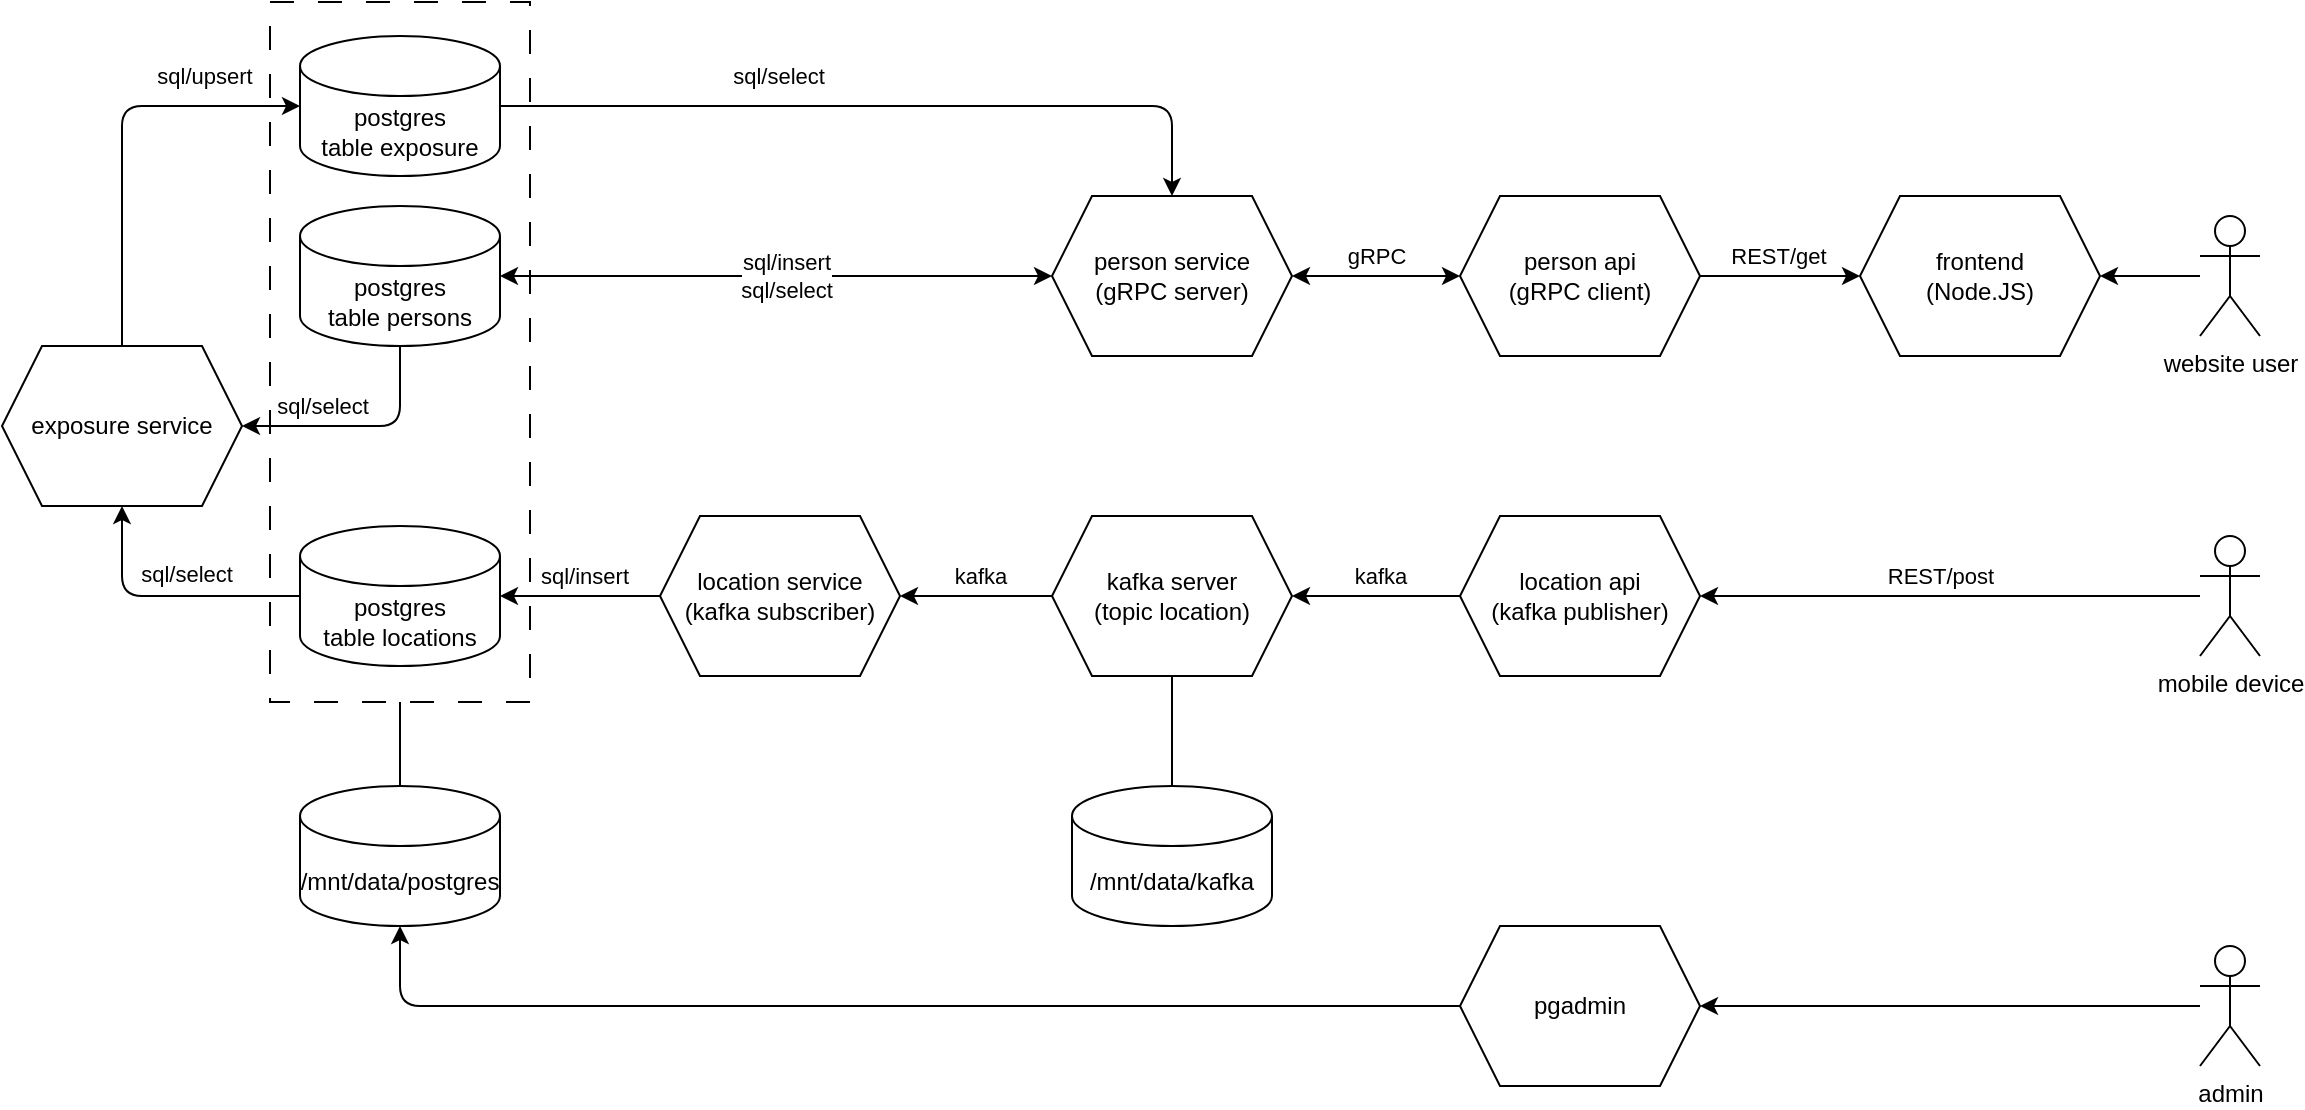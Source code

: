 <mxfile>
    <diagram id="o4Qp6AYxZKNR1eHaJLKy" name="Page-1">
        <mxGraphModel dx="1791" dy="335" grid="1" gridSize="10" guides="1" tooltips="1" connect="1" arrows="1" fold="1" page="1" pageScale="1" pageWidth="1169" pageHeight="827" background="#FFFFFF" math="0" shadow="0">
            <root>
                <mxCell id="0"/>
                <mxCell id="1" parent="0"/>
                <mxCell id="86" value="" style="rounded=0;whiteSpace=wrap;html=1;fillColor=#FFFFFF;dashed=1;dashPattern=12 12;" parent="1" vertex="1">
                    <mxGeometry x="-1026" y="123" width="130" height="350" as="geometry"/>
                </mxCell>
                <mxCell id="3" value="/mnt/data/kafka" style="shape=cylinder3;whiteSpace=wrap;html=1;boundedLbl=1;backgroundOutline=1;size=15;" parent="1" vertex="1">
                    <mxGeometry x="-625" y="515" width="100" height="70" as="geometry"/>
                </mxCell>
                <mxCell id="29" value="postgres&lt;br&gt;table locations" style="shape=cylinder3;whiteSpace=wrap;html=1;boundedLbl=1;backgroundOutline=1;size=15;" parent="1" vertex="1">
                    <mxGeometry x="-1011" y="385" width="100" height="70" as="geometry"/>
                </mxCell>
                <mxCell id="71" style="edgeStyle=orthogonalEdgeStyle;html=1;exitX=0.5;exitY=1;exitDx=0;exitDy=0;exitPerimeter=0;entryX=1;entryY=0.5;entryDx=0;entryDy=0;" parent="1" source="48" target="49" edge="1">
                    <mxGeometry relative="1" as="geometry"/>
                </mxCell>
                <mxCell id="72" value="sql/select" style="edgeLabel;html=1;align=center;verticalAlign=middle;resizable=0;points=[];" parent="71" vertex="1" connectable="0">
                    <mxGeometry x="0.354" relative="1" as="geometry">
                        <mxPoint x="1" y="-10" as="offset"/>
                    </mxGeometry>
                </mxCell>
                <mxCell id="48" value="postgres&lt;br&gt;table persons" style="shape=cylinder3;whiteSpace=wrap;html=1;boundedLbl=1;backgroundOutline=1;size=15;" parent="1" vertex="1">
                    <mxGeometry x="-1011" y="225" width="100" height="70" as="geometry"/>
                </mxCell>
                <mxCell id="73" style="edgeStyle=orthogonalEdgeStyle;html=1;exitX=0.5;exitY=0;exitDx=0;exitDy=0;entryX=0;entryY=0.5;entryDx=0;entryDy=0;entryPerimeter=0;" parent="1" source="49" target="65" edge="1">
                    <mxGeometry relative="1" as="geometry"/>
                </mxCell>
                <mxCell id="74" value="sql/upsert" style="edgeLabel;html=1;align=center;verticalAlign=middle;resizable=0;points=[];" parent="73" vertex="1" connectable="0">
                    <mxGeometry x="0.596" y="-2" relative="1" as="geometry">
                        <mxPoint x="-6" y="-17" as="offset"/>
                    </mxGeometry>
                </mxCell>
                <mxCell id="49" value="exposure service" style="shape=hexagon;perimeter=hexagonPerimeter2;whiteSpace=wrap;html=1;fixedSize=1;" parent="1" vertex="1">
                    <mxGeometry x="-1160" y="295" width="120" height="80" as="geometry"/>
                </mxCell>
                <mxCell id="50" value="location service&lt;br&gt;(kafka subscriber)" style="shape=hexagon;perimeter=hexagonPerimeter2;whiteSpace=wrap;html=1;fixedSize=1;" parent="1" vertex="1">
                    <mxGeometry x="-831" y="380" width="120" height="80" as="geometry"/>
                </mxCell>
                <mxCell id="51" value="person service&lt;br&gt;(gRPC server)" style="shape=hexagon;perimeter=hexagonPerimeter2;whiteSpace=wrap;html=1;fixedSize=1;" parent="1" vertex="1">
                    <mxGeometry x="-635" y="220" width="120" height="80" as="geometry"/>
                </mxCell>
                <mxCell id="78" style="edgeStyle=orthogonalEdgeStyle;html=1;exitX=1;exitY=0.5;exitDx=0;exitDy=0;entryX=0;entryY=0.5;entryDx=0;entryDy=0;" parent="1" source="52" target="77" edge="1">
                    <mxGeometry relative="1" as="geometry"/>
                </mxCell>
                <mxCell id="79" value="REST/get" style="edgeLabel;html=1;align=center;verticalAlign=middle;resizable=0;points=[];" parent="78" vertex="1" connectable="0">
                    <mxGeometry x="0.08" y="1" relative="1" as="geometry">
                        <mxPoint x="-4" y="-9" as="offset"/>
                    </mxGeometry>
                </mxCell>
                <mxCell id="52" value="person api&lt;br&gt;(gRPC client)" style="shape=hexagon;perimeter=hexagonPerimeter2;whiteSpace=wrap;html=1;fixedSize=1;" parent="1" vertex="1">
                    <mxGeometry x="-431" y="220" width="120" height="80" as="geometry"/>
                </mxCell>
                <mxCell id="53" value="location api&lt;br&gt;(kafka publisher)" style="shape=hexagon;perimeter=hexagonPerimeter2;whiteSpace=wrap;html=1;fixedSize=1;" parent="1" vertex="1">
                    <mxGeometry x="-431" y="380" width="120" height="80" as="geometry"/>
                </mxCell>
                <mxCell id="54" value="kafka server&lt;br&gt;(topic location)" style="shape=hexagon;perimeter=hexagonPerimeter2;whiteSpace=wrap;html=1;fixedSize=1;" parent="1" vertex="1">
                    <mxGeometry x="-635" y="380" width="120" height="80" as="geometry"/>
                </mxCell>
                <mxCell id="55" value="" style="endArrow=classic;startArrow=classic;html=1;exitX=1;exitY=0.5;exitDx=0;exitDy=0;entryX=0;entryY=0.5;entryDx=0;entryDy=0;" parent="1" source="51" target="52" edge="1">
                    <mxGeometry width="50" height="50" relative="1" as="geometry">
                        <mxPoint x="-261" y="420" as="sourcePoint"/>
                        <mxPoint x="-211" y="370" as="targetPoint"/>
                    </mxGeometry>
                </mxCell>
                <mxCell id="56" value="gRPC" style="edgeLabel;html=1;align=center;verticalAlign=middle;resizable=0;points=[];" parent="55" vertex="1" connectable="0">
                    <mxGeometry relative="1" as="geometry">
                        <mxPoint y="-10" as="offset"/>
                    </mxGeometry>
                </mxCell>
                <mxCell id="57" value="" style="endArrow=classic;html=1;exitX=0;exitY=0.5;exitDx=0;exitDy=0;entryX=1;entryY=0.5;entryDx=0;entryDy=0;" parent="1" source="53" target="54" edge="1">
                    <mxGeometry width="50" height="50" relative="1" as="geometry">
                        <mxPoint x="-261" y="390" as="sourcePoint"/>
                        <mxPoint x="-211" y="340" as="targetPoint"/>
                    </mxGeometry>
                </mxCell>
                <mxCell id="58" value="kafka" style="edgeLabel;html=1;align=center;verticalAlign=middle;resizable=0;points=[];" parent="57" vertex="1" connectable="0">
                    <mxGeometry x="0.048" y="1" relative="1" as="geometry">
                        <mxPoint x="4" y="-11" as="offset"/>
                    </mxGeometry>
                </mxCell>
                <mxCell id="59" value="" style="endArrow=classic;html=1;exitX=0;exitY=0.5;exitDx=0;exitDy=0;entryX=1;entryY=0.5;entryDx=0;entryDy=0;" parent="1" source="54" target="50" edge="1">
                    <mxGeometry width="50" height="50" relative="1" as="geometry">
                        <mxPoint x="-421" y="430" as="sourcePoint"/>
                        <mxPoint x="-505" y="430" as="targetPoint"/>
                    </mxGeometry>
                </mxCell>
                <mxCell id="60" value="kafka" style="edgeLabel;html=1;align=center;verticalAlign=middle;resizable=0;points=[];" parent="59" vertex="1" connectable="0">
                    <mxGeometry x="0.048" y="1" relative="1" as="geometry">
                        <mxPoint x="4" y="-11" as="offset"/>
                    </mxGeometry>
                </mxCell>
                <mxCell id="61" value="" style="endArrow=classic;html=1;exitX=0;exitY=0.5;exitDx=0;exitDy=0;entryX=1;entryY=0.5;entryDx=0;entryDy=0;entryPerimeter=0;" parent="1" source="50" target="29" edge="1">
                    <mxGeometry width="50" height="50" relative="1" as="geometry">
                        <mxPoint x="-625" y="430" as="sourcePoint"/>
                        <mxPoint x="-721" y="430" as="targetPoint"/>
                    </mxGeometry>
                </mxCell>
                <mxCell id="62" value="sql/insert" style="edgeLabel;html=1;align=center;verticalAlign=middle;resizable=0;points=[];" parent="61" vertex="1" connectable="0">
                    <mxGeometry x="0.048" y="1" relative="1" as="geometry">
                        <mxPoint x="4" y="-11" as="offset"/>
                    </mxGeometry>
                </mxCell>
                <mxCell id="66" style="edgeStyle=orthogonalEdgeStyle;html=1;entryX=0.5;entryY=0;entryDx=0;entryDy=0;" parent="1" source="65" target="51" edge="1">
                    <mxGeometry relative="1" as="geometry"/>
                </mxCell>
                <mxCell id="67" value="sql/select" style="edgeLabel;html=1;align=center;verticalAlign=middle;resizable=0;points=[];" parent="66" vertex="1" connectable="0">
                    <mxGeometry x="-0.241" y="2" relative="1" as="geometry">
                        <mxPoint x="-6" y="-13" as="offset"/>
                    </mxGeometry>
                </mxCell>
                <mxCell id="65" value="postgres&lt;br&gt;table exposure" style="shape=cylinder3;whiteSpace=wrap;html=1;boundedLbl=1;backgroundOutline=1;size=15;" parent="1" vertex="1">
                    <mxGeometry x="-1011" y="140" width="100" height="70" as="geometry"/>
                </mxCell>
                <mxCell id="68" value="" style="endArrow=none;html=1;exitX=0.5;exitY=1;exitDx=0;exitDy=0;entryX=0.5;entryY=0;entryDx=0;entryDy=0;entryPerimeter=0;" parent="1" source="54" target="3" edge="1">
                    <mxGeometry width="50" height="50" relative="1" as="geometry">
                        <mxPoint x="-521" y="360" as="sourcePoint"/>
                        <mxPoint x="-471" y="310" as="targetPoint"/>
                    </mxGeometry>
                </mxCell>
                <mxCell id="69" style="edgeStyle=orthogonalEdgeStyle;html=1;entryX=0.5;entryY=1;entryDx=0;entryDy=0;exitX=0;exitY=0.5;exitDx=0;exitDy=0;exitPerimeter=0;" parent="1" source="29" target="49" edge="1">
                    <mxGeometry relative="1" as="geometry">
                        <mxPoint x="-931" y="185" as="sourcePoint"/>
                        <mxPoint x="-565" y="230" as="targetPoint"/>
                    </mxGeometry>
                </mxCell>
                <mxCell id="70" value="sql/select" style="edgeLabel;html=1;align=center;verticalAlign=middle;resizable=0;points=[];" parent="69" vertex="1" connectable="0">
                    <mxGeometry x="-0.241" y="2" relative="1" as="geometry">
                        <mxPoint x="-6" y="-13" as="offset"/>
                    </mxGeometry>
                </mxCell>
                <mxCell id="75" value="" style="endArrow=classic;startArrow=classic;html=1;exitX=1;exitY=0.5;exitDx=0;exitDy=0;exitPerimeter=0;entryX=0;entryY=0.5;entryDx=0;entryDy=0;" parent="1" source="48" target="51" edge="1">
                    <mxGeometry width="50" height="50" relative="1" as="geometry">
                        <mxPoint x="-671" y="360" as="sourcePoint"/>
                        <mxPoint x="-621" y="310" as="targetPoint"/>
                    </mxGeometry>
                </mxCell>
                <mxCell id="76" value="sql/insert&lt;br&gt;sql/select" style="edgeLabel;html=1;align=center;verticalAlign=middle;resizable=0;points=[];" parent="75" vertex="1" connectable="0">
                    <mxGeometry x="0.029" y="1" relative="1" as="geometry">
                        <mxPoint x="1" y="1" as="offset"/>
                    </mxGeometry>
                </mxCell>
                <mxCell id="77" value="frontend&lt;br&gt;(Node.JS)" style="shape=hexagon;perimeter=hexagonPerimeter2;whiteSpace=wrap;html=1;fixedSize=1;" parent="1" vertex="1">
                    <mxGeometry x="-231" y="220" width="120" height="80" as="geometry"/>
                </mxCell>
                <mxCell id="84" style="edgeStyle=orthogonalEdgeStyle;html=1;entryX=1;entryY=0.5;entryDx=0;entryDy=0;" parent="1" source="80" target="53" edge="1">
                    <mxGeometry relative="1" as="geometry"/>
                </mxCell>
                <mxCell id="85" value="REST/post" style="edgeLabel;html=1;align=center;verticalAlign=middle;resizable=0;points=[];" parent="84" vertex="1" connectable="0">
                    <mxGeometry x="0.103" y="-1" relative="1" as="geometry">
                        <mxPoint x="8" y="-9" as="offset"/>
                    </mxGeometry>
                </mxCell>
                <mxCell id="80" value="mobile device" style="shape=umlActor;verticalLabelPosition=bottom;verticalAlign=top;html=1;outlineConnect=0;" parent="1" vertex="1">
                    <mxGeometry x="-61" y="390" width="30" height="60" as="geometry"/>
                </mxCell>
                <mxCell id="83" style="edgeStyle=orthogonalEdgeStyle;html=1;entryX=1;entryY=0.5;entryDx=0;entryDy=0;" parent="1" source="81" target="77" edge="1">
                    <mxGeometry relative="1" as="geometry"/>
                </mxCell>
                <mxCell id="81" value="website user" style="shape=umlActor;verticalLabelPosition=bottom;verticalAlign=top;html=1;outlineConnect=0;" parent="1" vertex="1">
                    <mxGeometry x="-61" y="230" width="30" height="60" as="geometry"/>
                </mxCell>
                <mxCell id="87" value="/mnt/data/postgres" style="shape=cylinder3;whiteSpace=wrap;html=1;boundedLbl=1;backgroundOutline=1;size=15;" parent="1" vertex="1">
                    <mxGeometry x="-1011" y="515" width="100" height="70" as="geometry"/>
                </mxCell>
                <mxCell id="88" value="" style="endArrow=none;html=1;exitX=0.5;exitY=1;exitDx=0;exitDy=0;entryX=0.5;entryY=0;entryDx=0;entryDy=0;entryPerimeter=0;" parent="1" source="86" target="87" edge="1">
                    <mxGeometry width="50" height="50" relative="1" as="geometry">
                        <mxPoint x="-450" y="330" as="sourcePoint"/>
                        <mxPoint x="-400" y="280" as="targetPoint"/>
                    </mxGeometry>
                </mxCell>
                <mxCell id="90" style="edgeStyle=orthogonalEdgeStyle;html=1;exitX=0;exitY=0.5;exitDx=0;exitDy=0;entryX=0.5;entryY=1;entryDx=0;entryDy=0;entryPerimeter=0;" parent="1" source="89" target="87" edge="1">
                    <mxGeometry relative="1" as="geometry"/>
                </mxCell>
                <mxCell id="89" value="pgadmin" style="shape=hexagon;perimeter=hexagonPerimeter2;whiteSpace=wrap;html=1;fixedSize=1;" parent="1" vertex="1">
                    <mxGeometry x="-431" y="585" width="120" height="80" as="geometry"/>
                </mxCell>
                <mxCell id="92" style="edgeStyle=orthogonalEdgeStyle;html=1;entryX=1;entryY=0.5;entryDx=0;entryDy=0;" parent="1" source="91" target="89" edge="1">
                    <mxGeometry relative="1" as="geometry"/>
                </mxCell>
                <mxCell id="91" value="admin" style="shape=umlActor;verticalLabelPosition=bottom;verticalAlign=top;html=1;outlineConnect=0;" parent="1" vertex="1">
                    <mxGeometry x="-61" y="595" width="30" height="60" as="geometry"/>
                </mxCell>
            </root>
        </mxGraphModel>
    </diagram>
</mxfile>